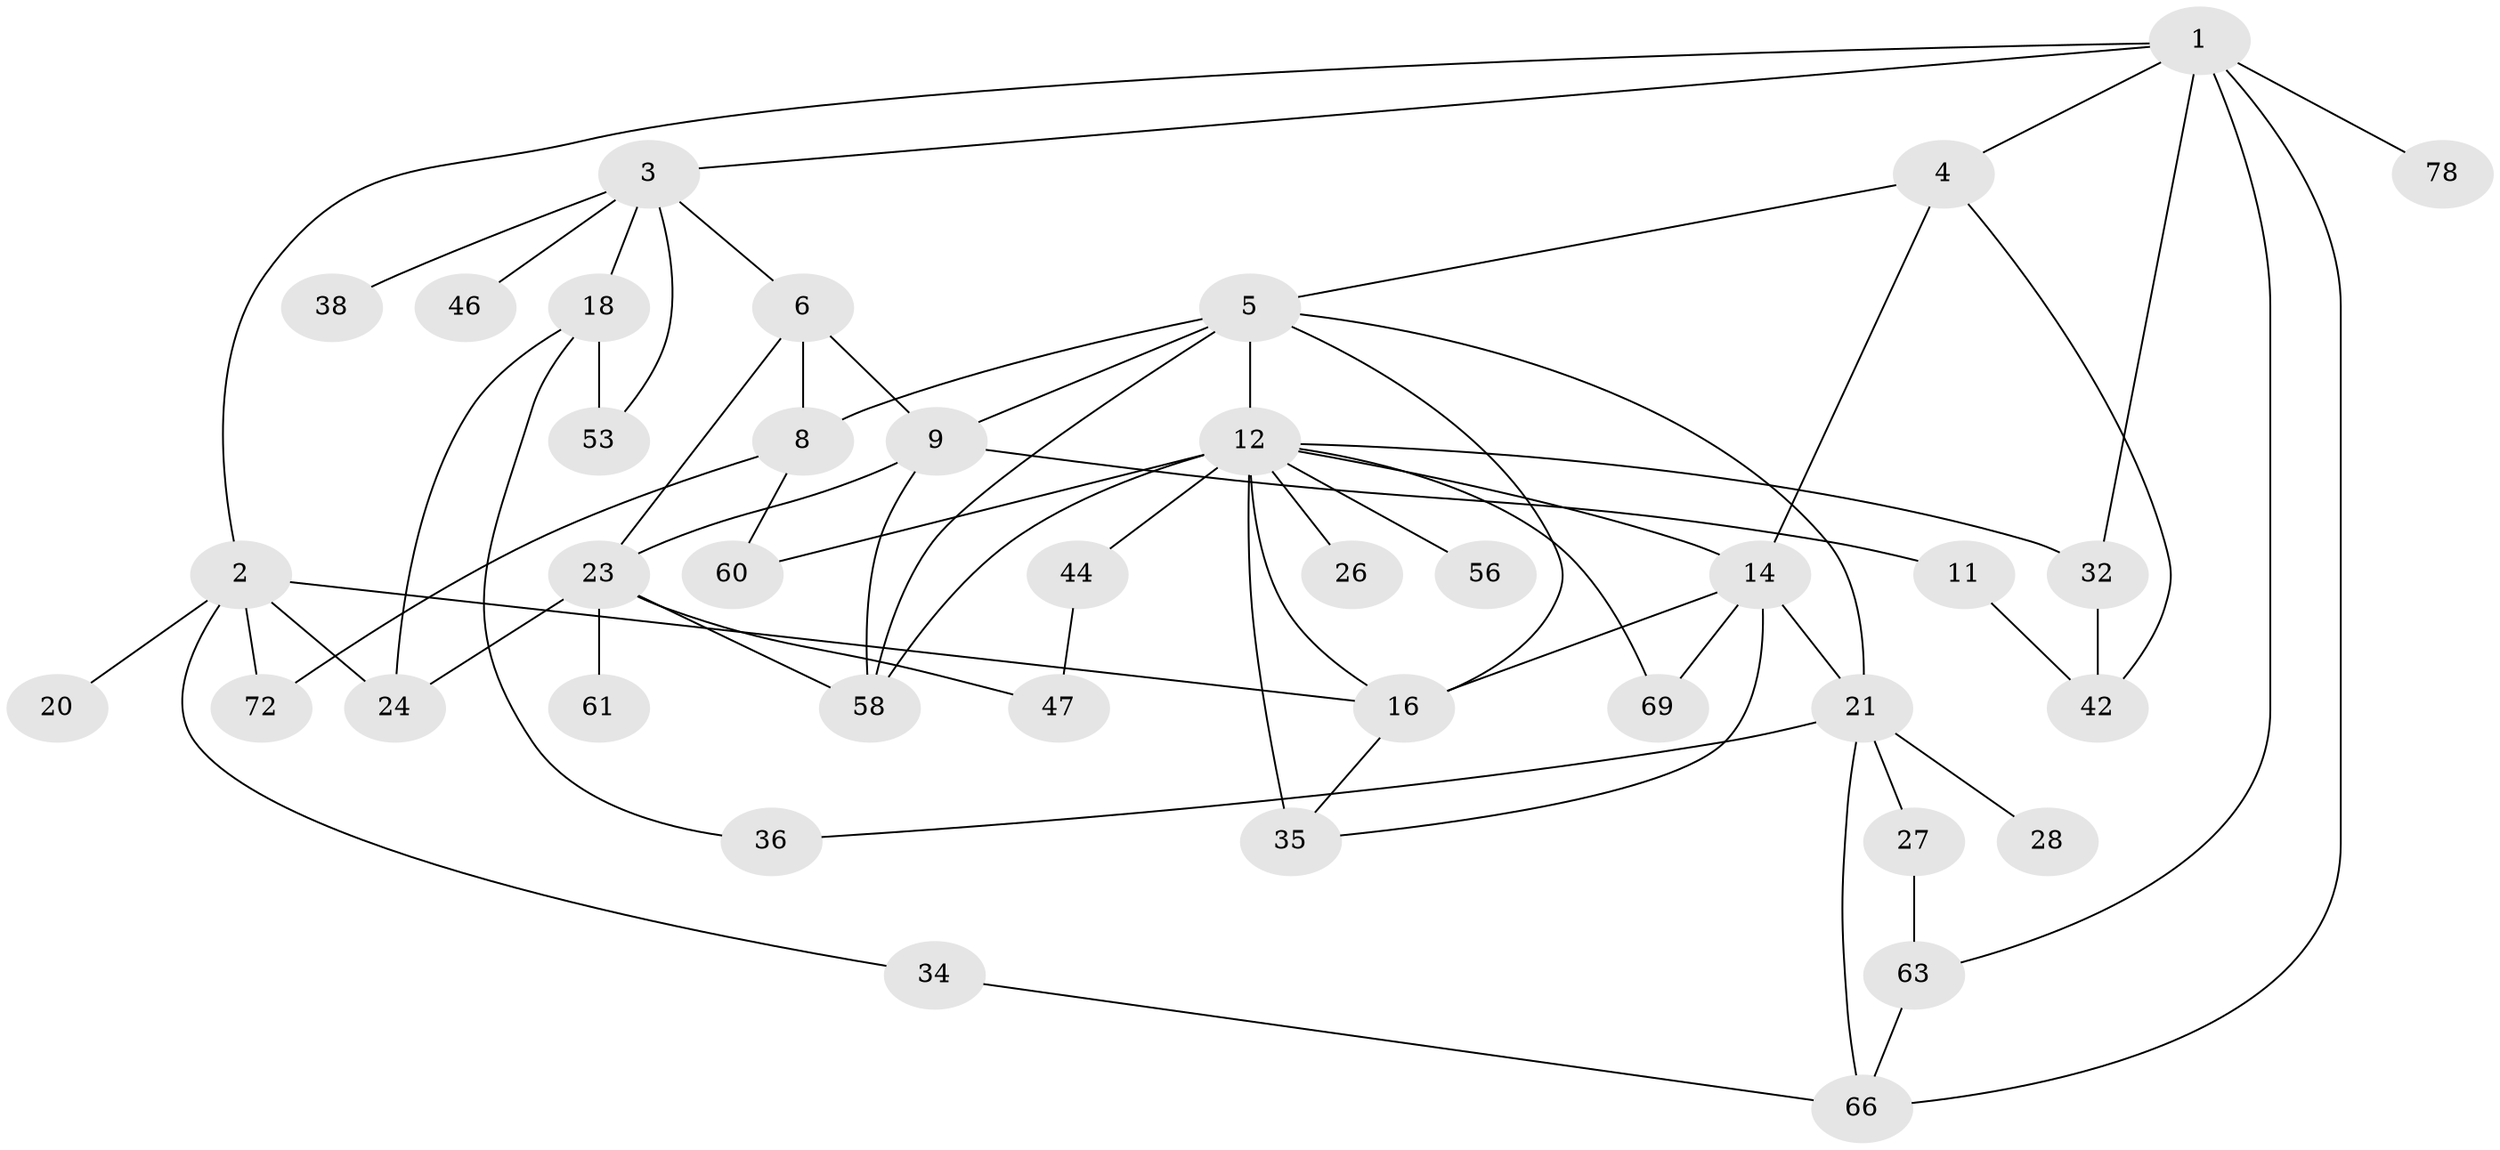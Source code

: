// original degree distribution, {7: 0.02531645569620253, 5: 0.10126582278481013, 6: 0.012658227848101266, 4: 0.1518987341772152, 3: 0.20253164556962025, 2: 0.27848101265822783, 1: 0.22784810126582278}
// Generated by graph-tools (version 1.1) at 2025/13/03/09/25 04:13:25]
// undirected, 39 vertices, 66 edges
graph export_dot {
graph [start="1"]
  node [color=gray90,style=filled];
  1 [super="+48"];
  2 [super="+17"];
  3;
  4;
  5 [super="+10+7"];
  6;
  8 [super="+22"];
  9 [super="+37"];
  11;
  12 [super="+29+15+52+31+13+25"];
  14 [super="+40+41"];
  16 [super="+19"];
  18 [super="+49"];
  20 [super="+39"];
  21 [super="+55"];
  23 [super="+30"];
  24;
  26 [super="+43"];
  27;
  28;
  32 [super="+33"];
  34;
  35 [super="+50+45"];
  36;
  38;
  42 [super="+59"];
  44;
  46;
  47 [super="+54"];
  53;
  56;
  58;
  60;
  61;
  63 [super="+70+79+67"];
  66 [super="+68"];
  69 [super="+74"];
  72;
  78;
  1 -- 2;
  1 -- 3;
  1 -- 4;
  1 -- 32;
  1 -- 63;
  1 -- 78;
  1 -- 66;
  2 -- 24;
  2 -- 34;
  2 -- 72;
  2 -- 20;
  2 -- 16;
  3 -- 6;
  3 -- 18;
  3 -- 38;
  3 -- 46;
  3 -- 53;
  4 -- 5;
  4 -- 42;
  4 -- 14;
  5 -- 8;
  5 -- 58;
  5 -- 16;
  5 -- 21;
  5 -- 9;
  5 -- 12;
  6 -- 8 [weight=2];
  6 -- 23;
  6 -- 9;
  8 -- 72;
  8 -- 60;
  9 -- 11;
  9 -- 58;
  9 -- 23;
  11 -- 42;
  12 -- 35 [weight=2];
  12 -- 32;
  12 -- 58;
  12 -- 56;
  12 -- 26;
  12 -- 16;
  12 -- 60;
  12 -- 69;
  12 -- 14;
  12 -- 44;
  14 -- 16 [weight=2];
  14 -- 69;
  14 -- 35;
  14 -- 21;
  16 -- 35;
  18 -- 36;
  18 -- 24;
  18 -- 53;
  21 -- 27;
  21 -- 28;
  21 -- 66;
  21 -- 36;
  23 -- 24;
  23 -- 58;
  23 -- 61;
  23 -- 47;
  27 -- 63;
  32 -- 42;
  34 -- 66;
  44 -- 47;
  63 -- 66;
}

